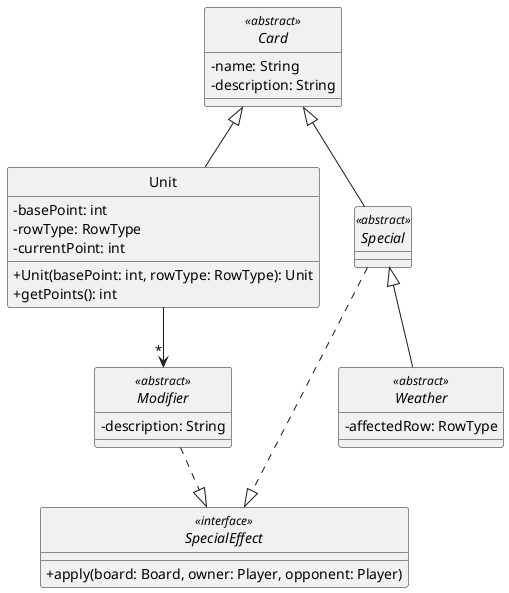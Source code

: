 @startuml

skinparam monochrome true
hide circle
skinparam classAttributeIconSize 0

' =====================
' CARD HIERARCHY
' =====================
interface SpecialEffect <<interface>> {
  +apply(board: Board, owner: Player, opponent: Player)
}

abstract class Card <<abstract>> {
  -name: String
  -description: String
}

class Unit {
  -basePoint: int
  -rowType: RowType
  -currentPoint: int
  +Unit(basePoint: int, rowType: RowType): Unit
  +getPoints(): int
}

abstract class Special <<abstract>> {
}

abstract class Weather <<abstract>> {
  -affectedRow: RowType
}

abstract class Modifier <<abstract>> {
  -description: String
}


' =====================
' RELATIONSHIPS
' =====================

Card <|-- Unit
Card <|-- Special
Special <|-- Weather

Unit --> "*" Modifier
Modifier ..|> SpecialEffect
Special ..|> SpecialEffect

@enduml
